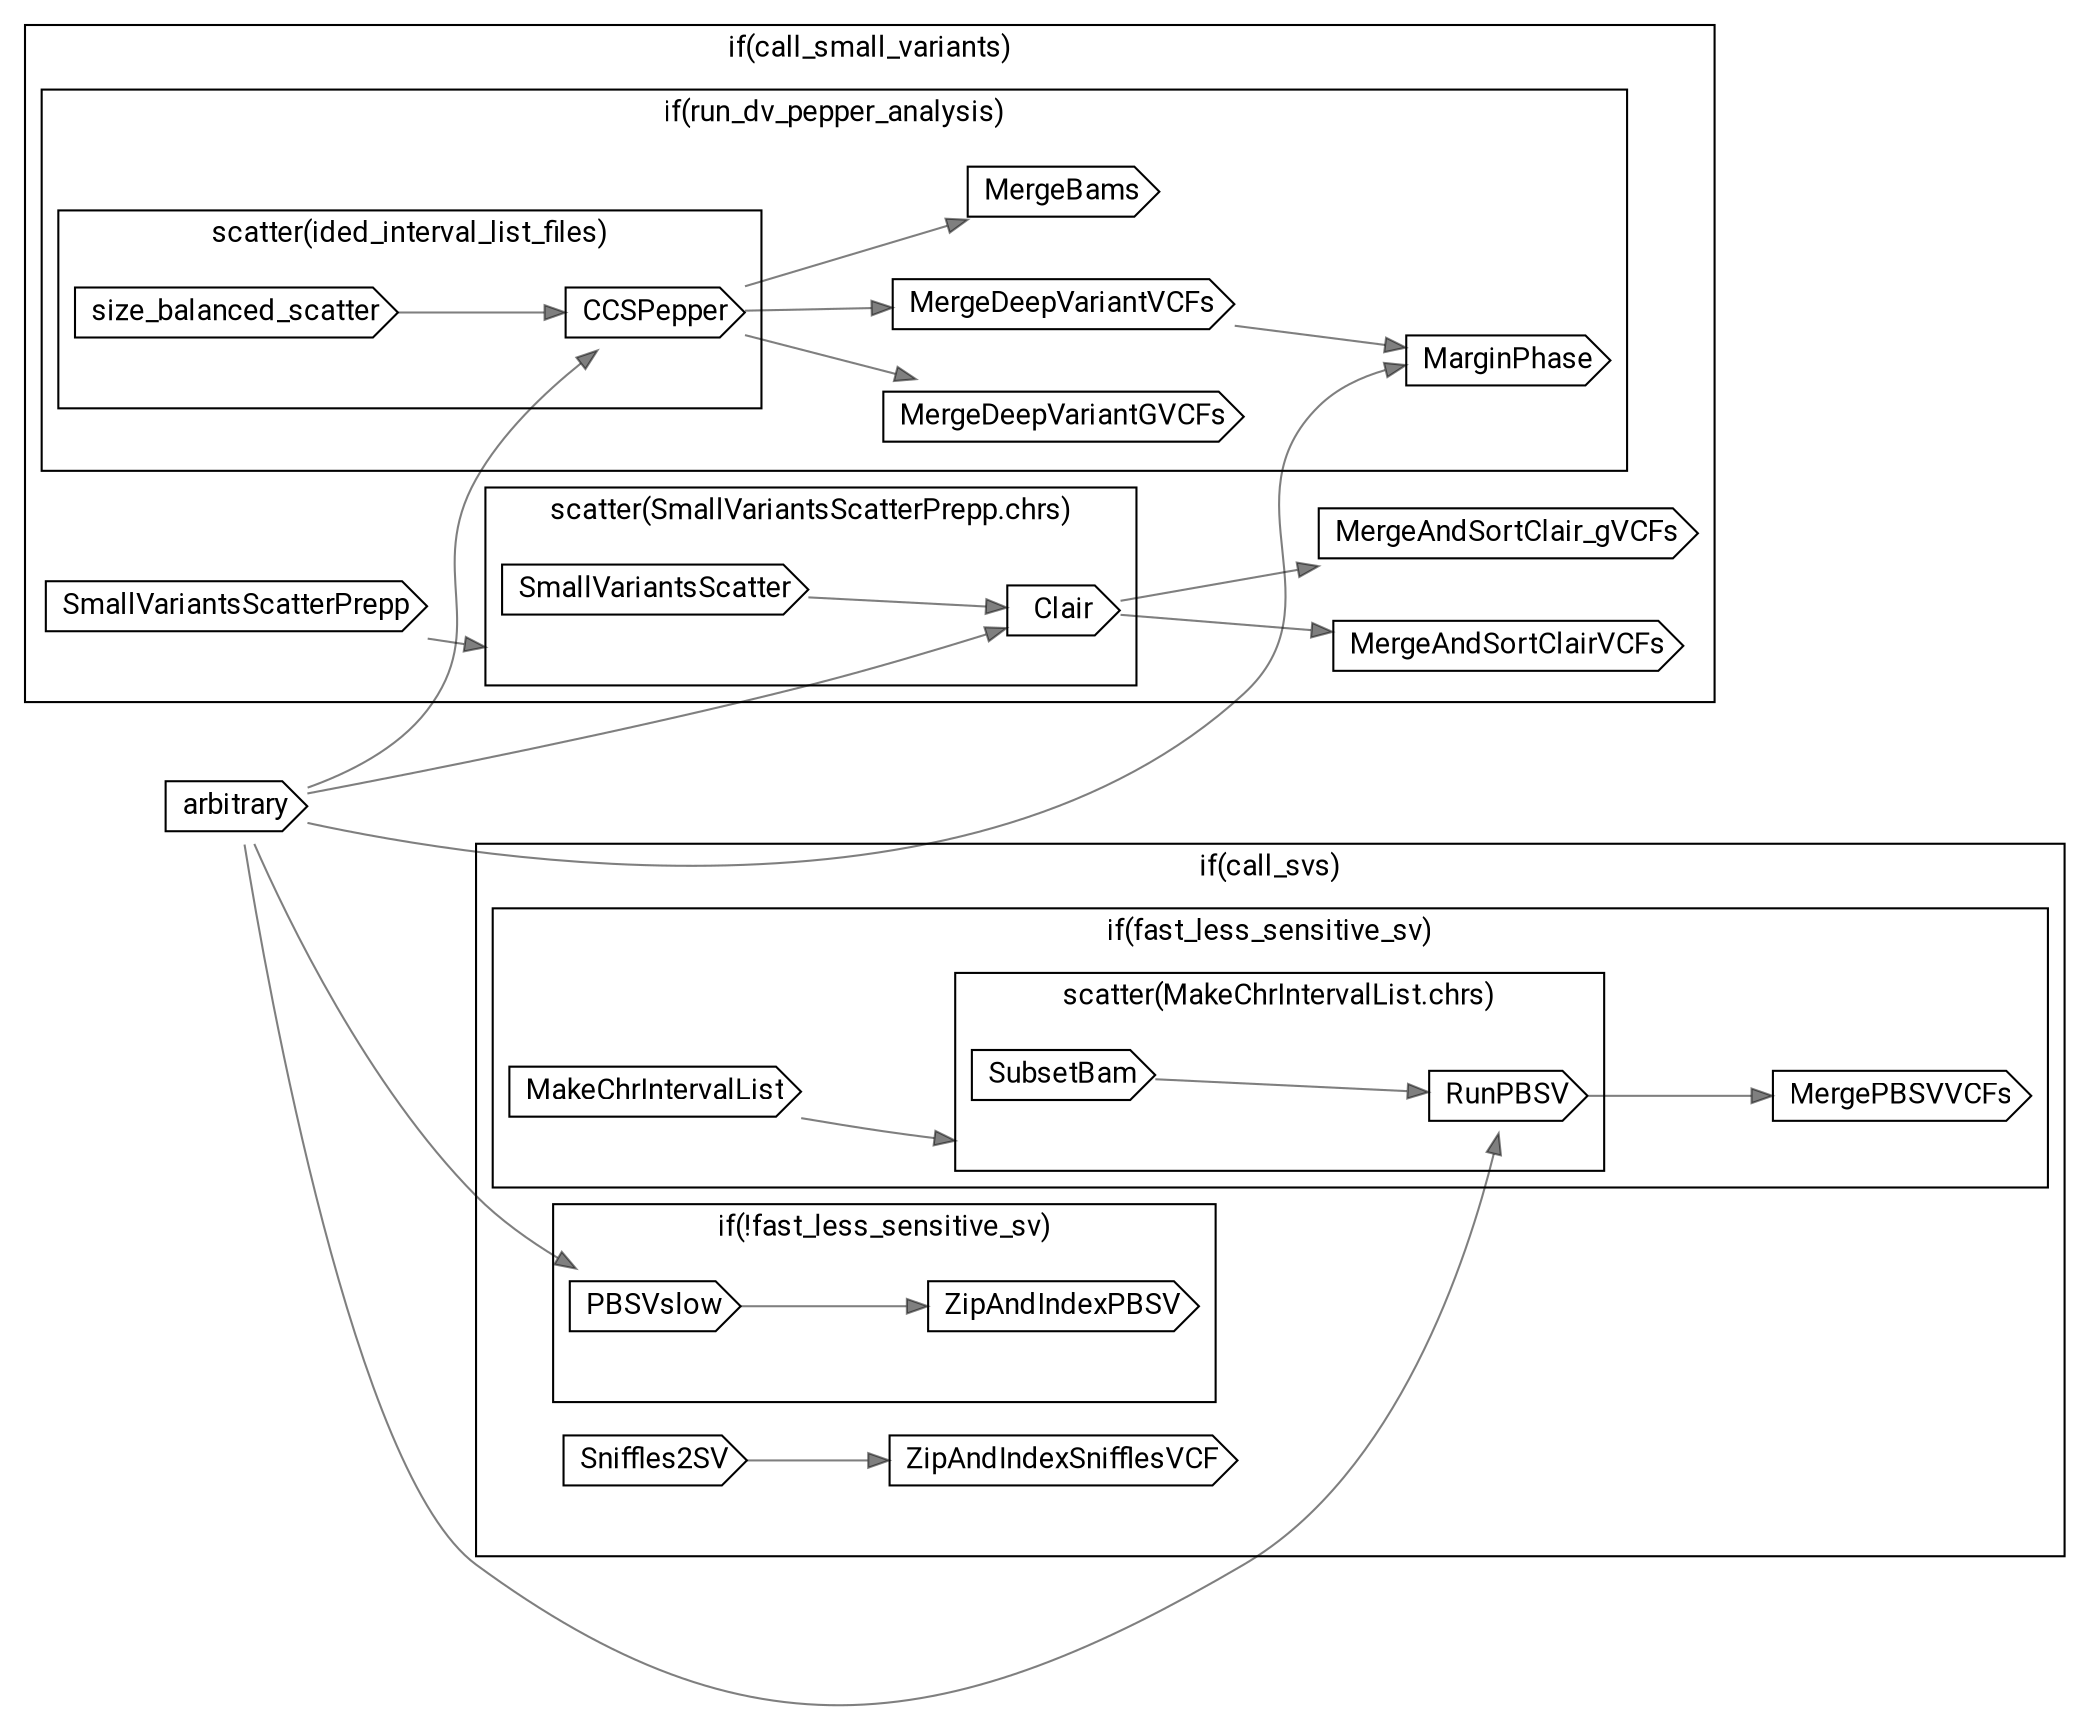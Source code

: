 // CallVariants
digraph {
	compound=true rankdir=LR
	node [fontname=Roboto]
	edge [color="#00000080"]
	"call-arbitrary" [label=arbitrary shape=cds]
	subgraph "cluster-if-L73C5" {
		fontname=Roboto label="if(call_small_variants)" rank=same
		"call-SmallVariantsScatterPrepp" [label=SmallVariantsScatterPrepp shape=cds]
		subgraph "cluster-scatter-L83C9-c" {
			fontname=Roboto label="scatter(SmallVariantsScatterPrepp.chrs)" rank=same
			"call-SmallVariantsScatter" [label=SmallVariantsScatter shape=cds]
			"call-Clair" [label=Clair shape=cds]
			"scatter-L83C9-c" [label="" height=0 margin=0 style=invis width=0]
		}
		"call-MergeAndSortClairVCFs" [label=MergeAndSortClairVCFs shape=cds]
		"call-MergeAndSortClair_gVCFs" [label=MergeAndSortClair_gVCFs shape=cds]
		subgraph "cluster-if-L125C9" {
			fontname=Roboto label="if(run_dv_pepper_analysis)" rank=same
			subgraph "cluster-scatter-L132C13-pair" {
				fontname=Roboto label="scatter(ided_interval_list_files)" rank=same
				"call-size_balanced_scatter" [label=size_balanced_scatter shape=cds]
				"call-CCSPepper" [label=CCSPepper shape=cds]
				"scatter-L132C13-pair" [label="" height=0 margin=0 style=invis width=0]
			}
			"call-MergeDeepVariantGVCFs" [label=MergeDeepVariantGVCFs shape=cds]
			"call-MergeDeepVariantVCFs" [label=MergeDeepVariantVCFs shape=cds]
			"call-MergeBams" [label=MergeBams shape=cds]
			"call-MarginPhase" [label=MarginPhase shape=cds]
			"if-L125C9" [label="" height=0 margin=0 style=invis width=0]
		}
		"if-L73C5" [label="" height=0 margin=0 style=invis width=0]
	}
	subgraph "cluster-if-L197C5" {
		fontname=Roboto label="if(call_svs)" rank=same
		subgraph "cluster-if-L198C9" {
			fontname=Roboto label="if(fast_less_sensitive_sv)" rank=same
			"call-MakeChrIntervalList" [label=MakeChrIntervalList shape=cds]
			subgraph "cluster-scatter-L206C13-c" {
				fontname=Roboto label="scatter(MakeChrIntervalList.chrs)" rank=same
				"call-SubsetBam" [label=SubsetBam shape=cds]
				"call-RunPBSV" [label=RunPBSV shape=cds]
				"scatter-L206C13-c" [label="" height=0 margin=0 style=invis width=0]
			}
			"call-MergePBSVVCFs" [label=MergePBSVVCFs shape=cds]
			"if-L198C9" [label="" height=0 margin=0 style=invis width=0]
		}
		subgraph "cluster-if-L239C9" {
			fontname=Roboto label="if(!fast_less_sensitive_sv)" rank=same
			"call-PBSVslow" [label=PBSVslow shape=cds]
			"call-ZipAndIndexPBSV" [label=ZipAndIndexPBSV shape=cds]
			"if-L239C9" [label="" height=0 margin=0 style=invis width=0]
		}
		"call-Sniffles2SV" [label=Sniffles2SV shape=cds]
		"call-ZipAndIndexSnifflesVCF" [label=ZipAndIndexSnifflesVCF shape=cds]
		"if-L197C5" [label="" height=0 margin=0 style=invis width=0]
	}
	"call-SmallVariantsScatterPrepp" -> "scatter-L83C9-c" [lhead="cluster-scatter-L83C9-c"]
	"call-SmallVariantsScatter" -> "call-Clair"
	"call-arbitrary" -> "call-Clair"
	"call-Clair" -> "call-MergeAndSortClairVCFs"
	"call-Clair" -> "call-MergeAndSortClair_gVCFs"
	"call-arbitrary" -> "call-CCSPepper"
	"call-size_balanced_scatter" -> "call-CCSPepper"
	"call-CCSPepper" -> "call-MergeDeepVariantGVCFs"
	"call-CCSPepper" -> "call-MergeDeepVariantVCFs"
	"call-CCSPepper" -> "call-MergeBams"
	"call-MergeDeepVariantVCFs" -> "call-MarginPhase"
	"call-arbitrary" -> "call-MarginPhase"
	"call-MakeChrIntervalList" -> "scatter-L206C13-c" [lhead="cluster-scatter-L206C13-c"]
	"call-arbitrary" -> "call-RunPBSV"
	"call-SubsetBam" -> "call-RunPBSV"
	"call-RunPBSV" -> "call-MergePBSVVCFs"
	"call-arbitrary" -> "call-PBSVslow"
	"call-PBSVslow" -> "call-ZipAndIndexPBSV"
	"call-Sniffles2SV" -> "call-ZipAndIndexSnifflesVCF"
}
